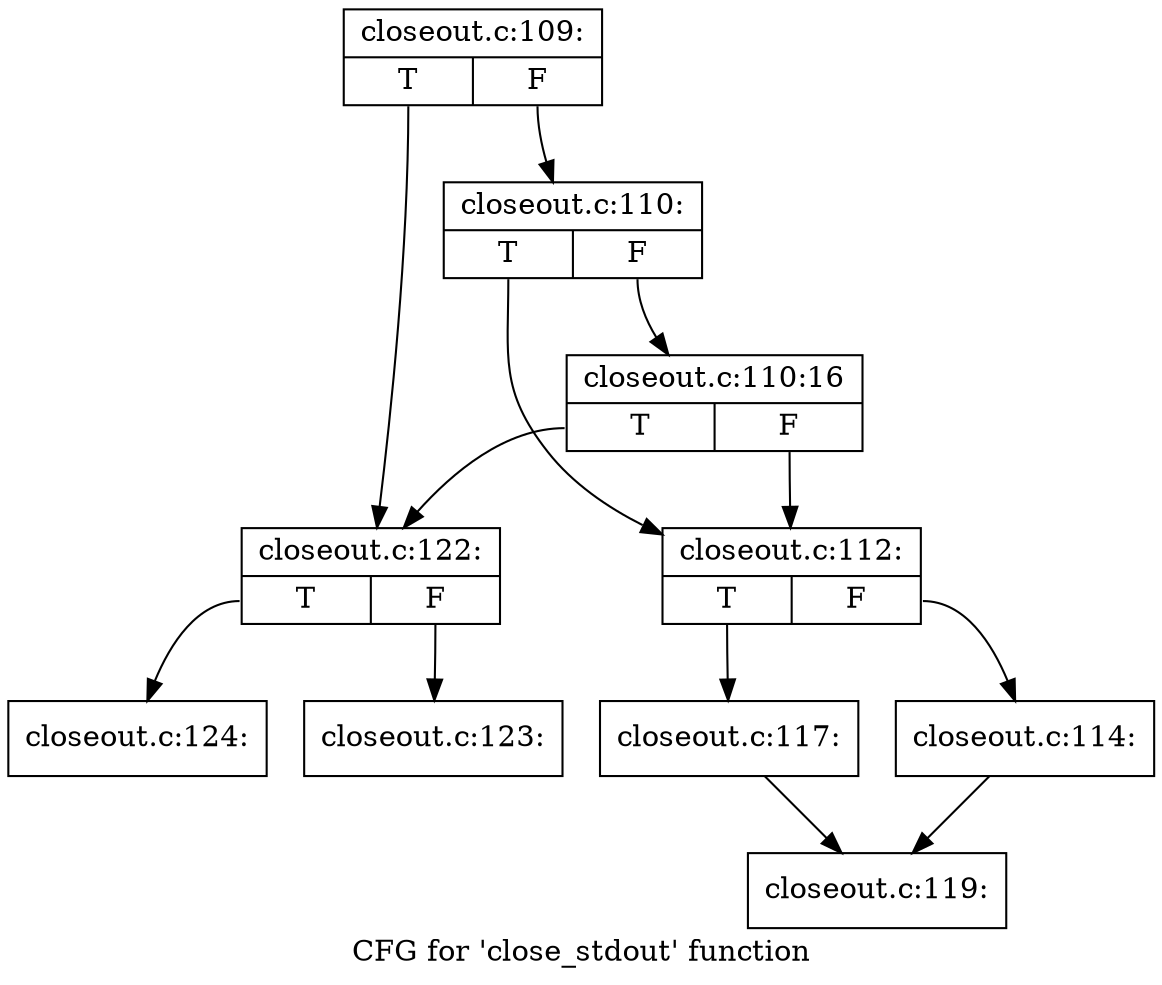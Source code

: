 digraph "CFG for 'close_stdout' function" {
	label="CFG for 'close_stdout' function";

	Node0xcbbbb00 [shape=record,label="{closeout.c:109:|{<s0>T|<s1>F}}"];
	Node0xcbbbb00:s0 -> Node0xcde3a70;
	Node0xcbbbb00:s1 -> Node0xcde3ac0;
	Node0xcde3ac0 [shape=record,label="{closeout.c:110:|{<s0>T|<s1>F}}"];
	Node0xcde3ac0:s0 -> Node0xcde3a20;
	Node0xcde3ac0:s1 -> Node0xcde5dc0;
	Node0xcde5dc0 [shape=record,label="{closeout.c:110:16|{<s0>T|<s1>F}}"];
	Node0xcde5dc0:s0 -> Node0xcde3a70;
	Node0xcde5dc0:s1 -> Node0xcde3a20;
	Node0xcde3a20 [shape=record,label="{closeout.c:112:|{<s0>T|<s1>F}}"];
	Node0xcde3a20:s0 -> Node0xcde4e60;
	Node0xcde3a20:s1 -> Node0xcde0f40;
	Node0xcde0f40 [shape=record,label="{closeout.c:114:}"];
	Node0xcde0f40 -> Node0xcde4ef0;
	Node0xcde4e60 [shape=record,label="{closeout.c:117:}"];
	Node0xcde4e60 -> Node0xcde4ef0;
	Node0xcde4ef0 [shape=record,label="{closeout.c:119:}"];
	Node0xcde3a70 [shape=record,label="{closeout.c:122:|{<s0>T|<s1>F}}"];
	Node0xcde3a70:s0 -> Node0xcdea120;
	Node0xcde3a70:s1 -> Node0xcde8db0;
	Node0xcde8db0 [shape=record,label="{closeout.c:123:}"];
	Node0xcdea120 [shape=record,label="{closeout.c:124:}"];
}
